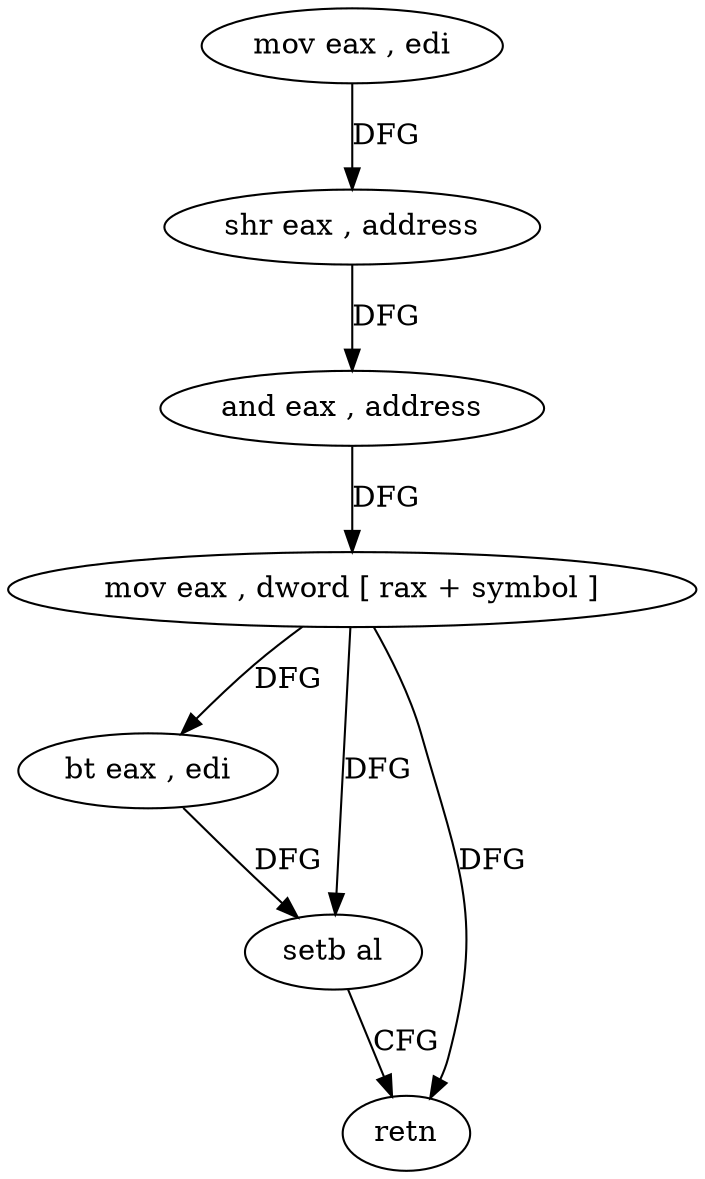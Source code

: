 digraph "func" {
"4238512" [label = "mov eax , edi" ]
"4238514" [label = "shr eax , address" ]
"4238517" [label = "and eax , address" ]
"4238520" [label = "mov eax , dword [ rax + symbol ]" ]
"4238526" [label = "bt eax , edi" ]
"4238529" [label = "setb al" ]
"4238532" [label = "retn" ]
"4238512" -> "4238514" [ label = "DFG" ]
"4238514" -> "4238517" [ label = "DFG" ]
"4238517" -> "4238520" [ label = "DFG" ]
"4238520" -> "4238526" [ label = "DFG" ]
"4238520" -> "4238529" [ label = "DFG" ]
"4238520" -> "4238532" [ label = "DFG" ]
"4238526" -> "4238529" [ label = "DFG" ]
"4238529" -> "4238532" [ label = "CFG" ]
}
